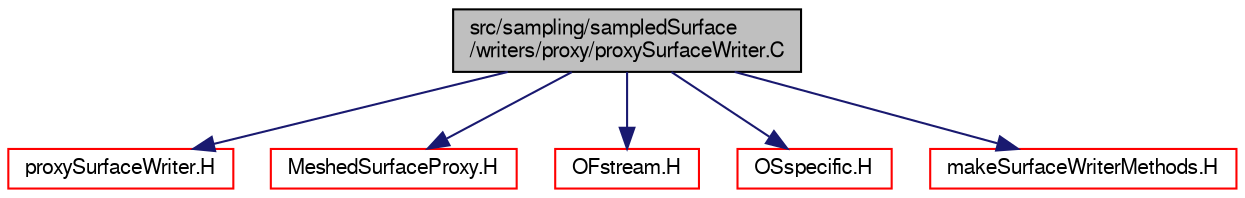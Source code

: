 digraph "src/sampling/sampledSurface/writers/proxy/proxySurfaceWriter.C"
{
  bgcolor="transparent";
  edge [fontname="FreeSans",fontsize="10",labelfontname="FreeSans",labelfontsize="10"];
  node [fontname="FreeSans",fontsize="10",shape=record];
  Node0 [label="src/sampling/sampledSurface\l/writers/proxy/proxySurfaceWriter.C",height=0.2,width=0.4,color="black", fillcolor="grey75", style="filled", fontcolor="black"];
  Node0 -> Node1 [color="midnightblue",fontsize="10",style="solid",fontname="FreeSans"];
  Node1 [label="proxySurfaceWriter.H",height=0.2,width=0.4,color="red",URL="$a14867.html"];
  Node0 -> Node147 [color="midnightblue",fontsize="10",style="solid",fontname="FreeSans"];
  Node147 [label="MeshedSurfaceProxy.H",height=0.2,width=0.4,color="red",URL="$a15074.html"];
  Node0 -> Node176 [color="midnightblue",fontsize="10",style="solid",fontname="FreeSans"];
  Node176 [label="OFstream.H",height=0.2,width=0.4,color="red",URL="$a09065.html"];
  Node0 -> Node178 [color="midnightblue",fontsize="10",style="solid",fontname="FreeSans"];
  Node178 [label="OSspecific.H",height=0.2,width=0.4,color="red",URL="$a10370.html",tooltip="Functions used by OpenFOAM that are specific to POSIX compliant operating systems and need to be repl..."];
  Node0 -> Node182 [color="midnightblue",fontsize="10",style="solid",fontname="FreeSans"];
  Node182 [label="makeSurfaceWriterMethods.H",height=0.2,width=0.4,color="red",URL="$a14852.html",tooltip="Convenience macros for instantiating writer methods for surfaceWriter classes. "];
}
